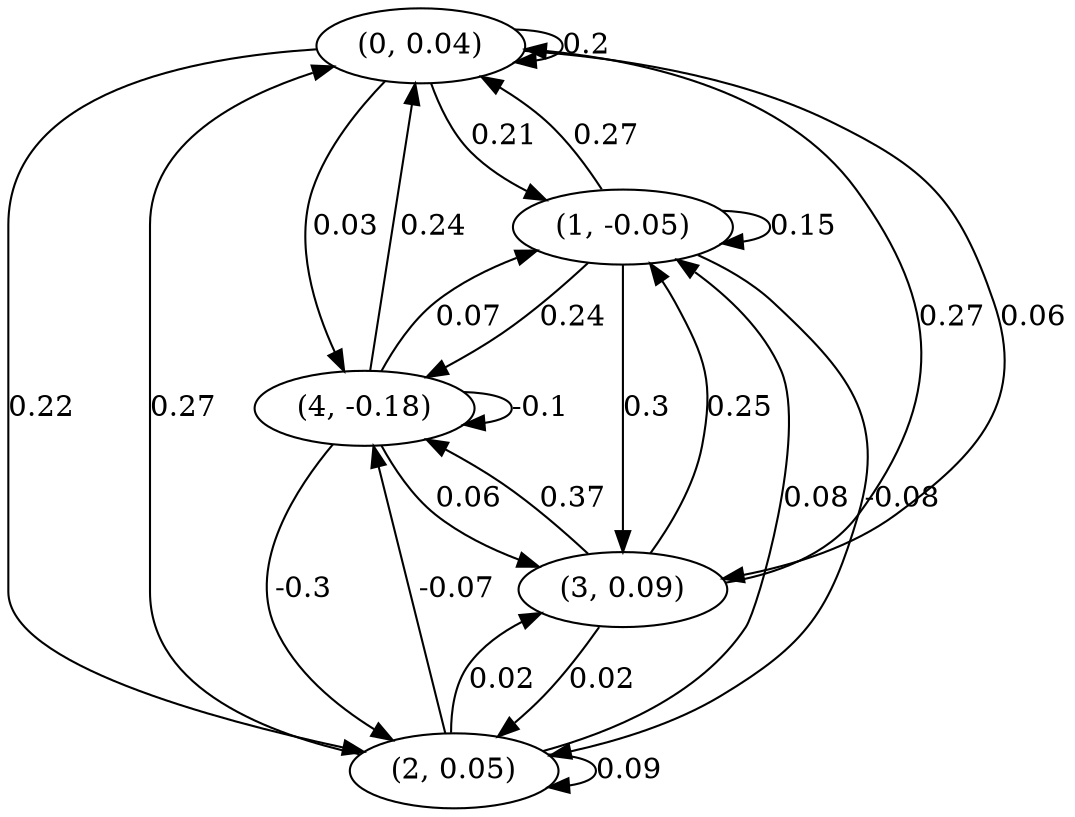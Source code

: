 digraph {
    0 [ label = "(0, 0.04)" ]
    1 [ label = "(1, -0.05)" ]
    2 [ label = "(2, 0.05)" ]
    3 [ label = "(3, 0.09)" ]
    4 [ label = "(4, -0.18)" ]
    0 -> 0 [ label = "0.2" ]
    1 -> 1 [ label = "0.15" ]
    2 -> 2 [ label = "0.09" ]
    4 -> 4 [ label = "-0.1" ]
    1 -> 0 [ label = "0.27" ]
    2 -> 0 [ label = "0.27" ]
    3 -> 0 [ label = "0.27" ]
    4 -> 0 [ label = "0.24" ]
    0 -> 1 [ label = "0.21" ]
    2 -> 1 [ label = "0.08" ]
    3 -> 1 [ label = "0.25" ]
    4 -> 1 [ label = "0.07" ]
    0 -> 2 [ label = "0.22" ]
    1 -> 2 [ label = "-0.08" ]
    3 -> 2 [ label = "0.02" ]
    4 -> 2 [ label = "-0.3" ]
    0 -> 3 [ label = "0.06" ]
    1 -> 3 [ label = "0.3" ]
    2 -> 3 [ label = "0.02" ]
    4 -> 3 [ label = "0.06" ]
    0 -> 4 [ label = "0.03" ]
    1 -> 4 [ label = "0.24" ]
    2 -> 4 [ label = "-0.07" ]
    3 -> 4 [ label = "0.37" ]
}

